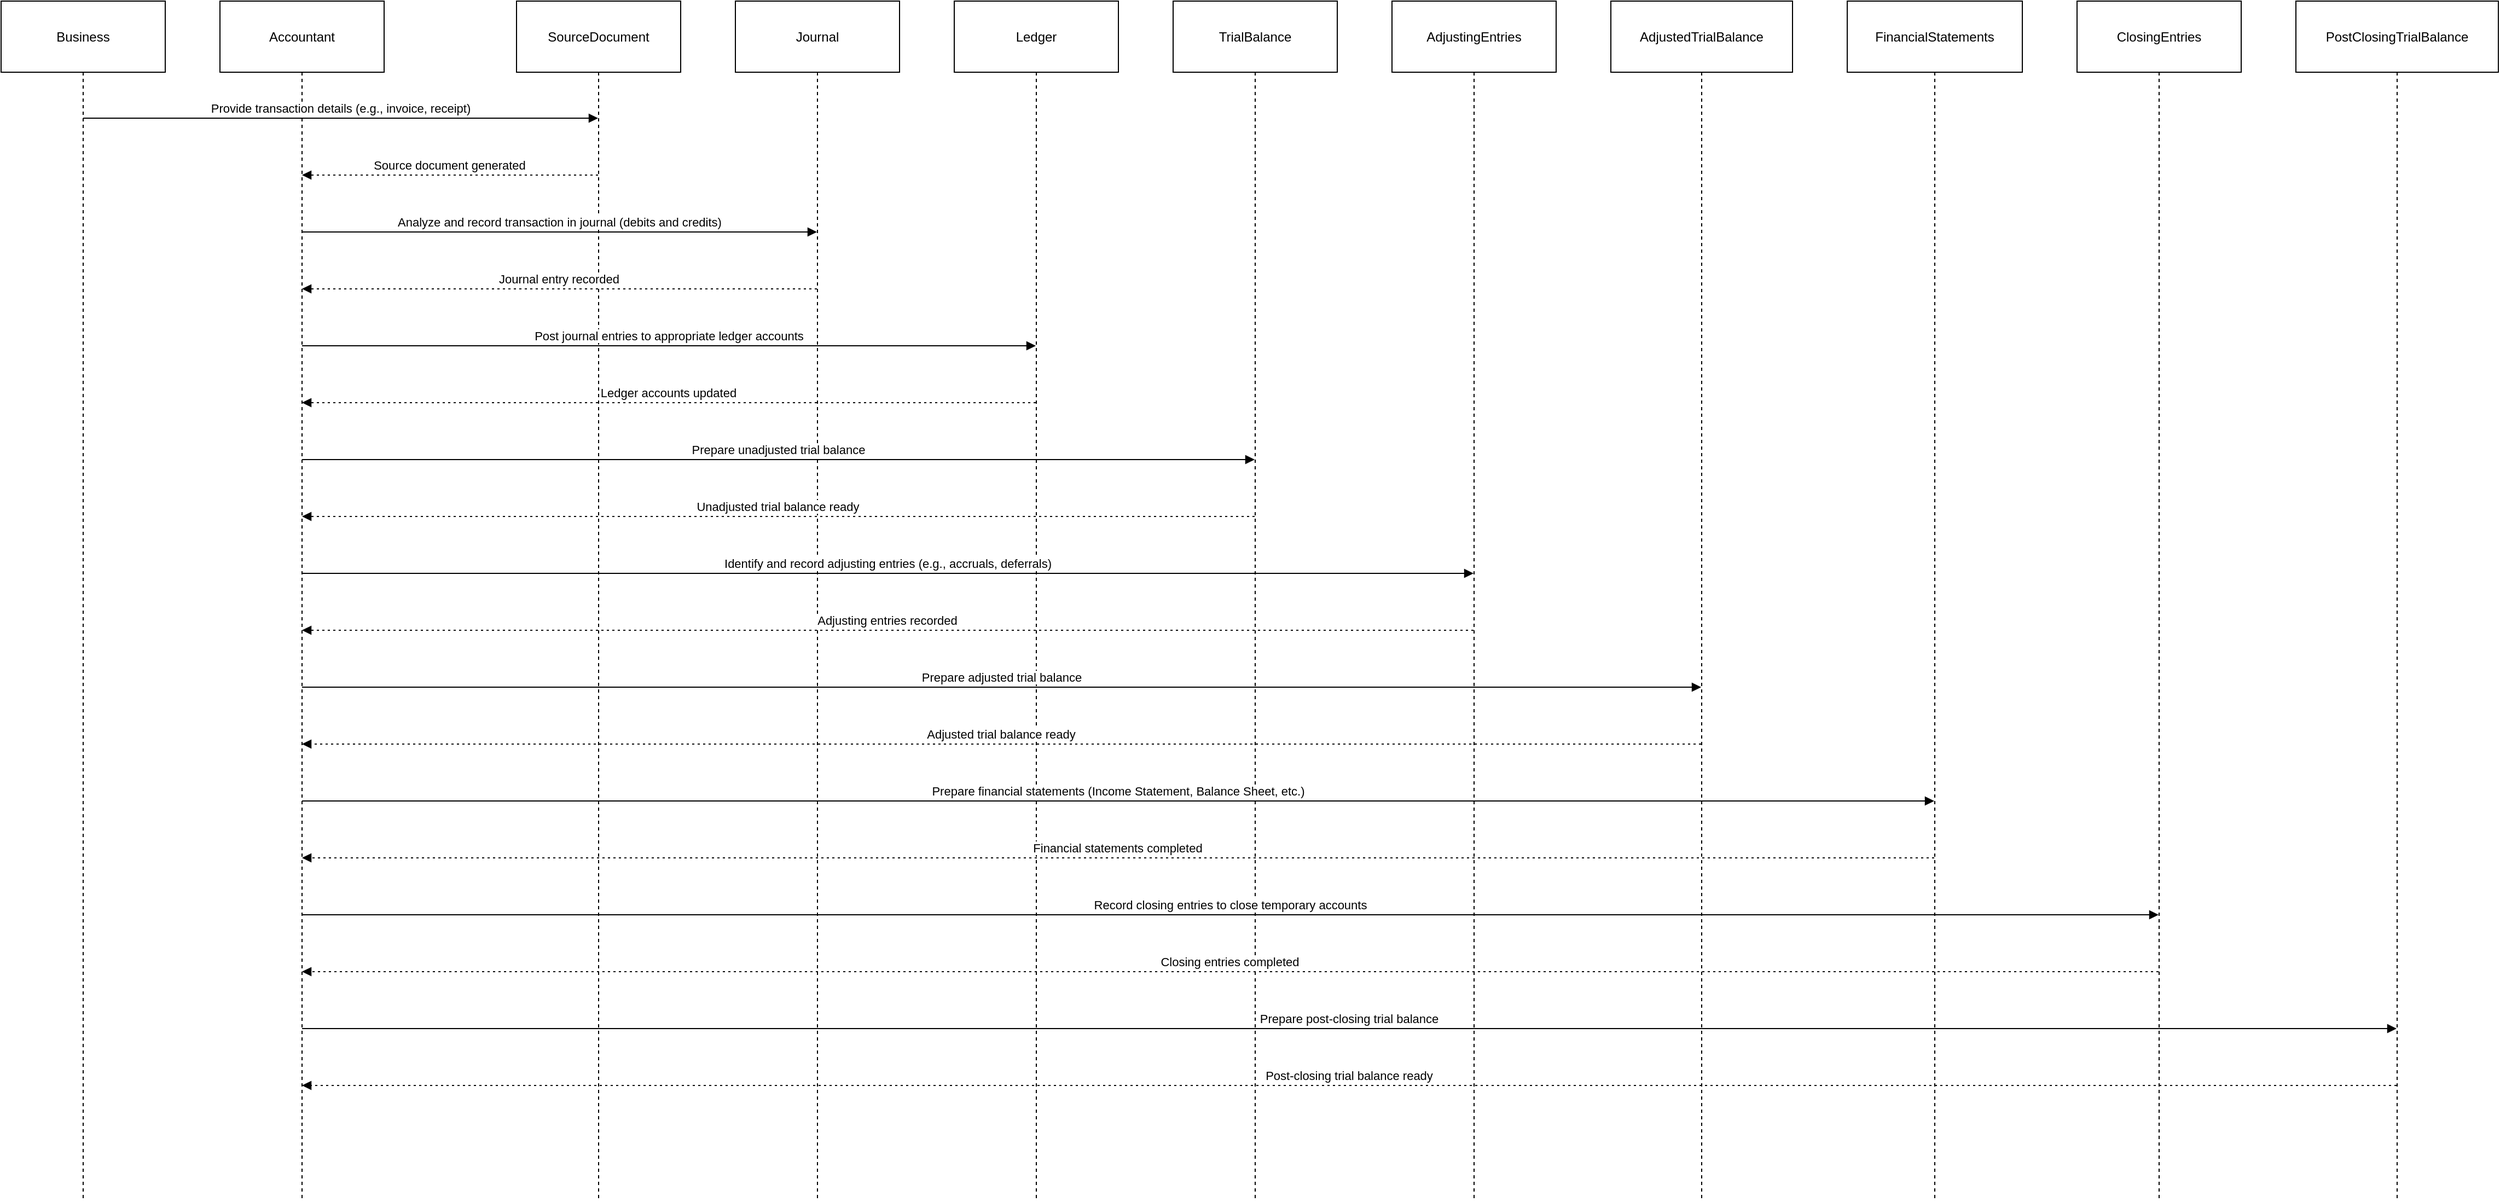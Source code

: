 <mxfile version="24.7.17">
  <diagram name="Halaman-1" id="zoM6gTn-_rXsr2XwCEyh">
    <mxGraphModel grid="1" page="1" gridSize="10" guides="1" tooltips="1" connect="1" arrows="1" fold="1" pageScale="1" pageWidth="827" pageHeight="1169" math="0" shadow="0">
      <root>
        <mxCell id="0" />
        <mxCell id="1" parent="0" />
        <mxCell id="FeUlTEEgX6dd9c3bsokx-1" value="Business" style="shape=umlLifeline;perimeter=lifelinePerimeter;whiteSpace=wrap;container=1;dropTarget=0;collapsible=0;recursiveResize=0;outlineConnect=0;portConstraint=eastwest;newEdgeStyle={&quot;edgeStyle&quot;:&quot;elbowEdgeStyle&quot;,&quot;elbow&quot;:&quot;vertical&quot;,&quot;curved&quot;:0,&quot;rounded&quot;:0};size=65;" vertex="1" parent="1">
          <mxGeometry x="20" y="20" width="150" height="1096" as="geometry" />
        </mxCell>
        <mxCell id="FeUlTEEgX6dd9c3bsokx-2" value="Accountant" style="shape=umlLifeline;perimeter=lifelinePerimeter;whiteSpace=wrap;container=1;dropTarget=0;collapsible=0;recursiveResize=0;outlineConnect=0;portConstraint=eastwest;newEdgeStyle={&quot;edgeStyle&quot;:&quot;elbowEdgeStyle&quot;,&quot;elbow&quot;:&quot;vertical&quot;,&quot;curved&quot;:0,&quot;rounded&quot;:0};size=65;" vertex="1" parent="1">
          <mxGeometry x="220" y="20" width="150" height="1096" as="geometry" />
        </mxCell>
        <mxCell id="FeUlTEEgX6dd9c3bsokx-3" value="SourceDocument" style="shape=umlLifeline;perimeter=lifelinePerimeter;whiteSpace=wrap;container=1;dropTarget=0;collapsible=0;recursiveResize=0;outlineConnect=0;portConstraint=eastwest;newEdgeStyle={&quot;edgeStyle&quot;:&quot;elbowEdgeStyle&quot;,&quot;elbow&quot;:&quot;vertical&quot;,&quot;curved&quot;:0,&quot;rounded&quot;:0};size=65;" vertex="1" parent="1">
          <mxGeometry x="491" y="20" width="150" height="1096" as="geometry" />
        </mxCell>
        <mxCell id="FeUlTEEgX6dd9c3bsokx-4" value="Journal" style="shape=umlLifeline;perimeter=lifelinePerimeter;whiteSpace=wrap;container=1;dropTarget=0;collapsible=0;recursiveResize=0;outlineConnect=0;portConstraint=eastwest;newEdgeStyle={&quot;edgeStyle&quot;:&quot;elbowEdgeStyle&quot;,&quot;elbow&quot;:&quot;vertical&quot;,&quot;curved&quot;:0,&quot;rounded&quot;:0};size=65;" vertex="1" parent="1">
          <mxGeometry x="691" y="20" width="150" height="1096" as="geometry" />
        </mxCell>
        <mxCell id="FeUlTEEgX6dd9c3bsokx-5" value="Ledger" style="shape=umlLifeline;perimeter=lifelinePerimeter;whiteSpace=wrap;container=1;dropTarget=0;collapsible=0;recursiveResize=0;outlineConnect=0;portConstraint=eastwest;newEdgeStyle={&quot;edgeStyle&quot;:&quot;elbowEdgeStyle&quot;,&quot;elbow&quot;:&quot;vertical&quot;,&quot;curved&quot;:0,&quot;rounded&quot;:0};size=65;" vertex="1" parent="1">
          <mxGeometry x="891" y="20" width="150" height="1096" as="geometry" />
        </mxCell>
        <mxCell id="FeUlTEEgX6dd9c3bsokx-6" value="TrialBalance" style="shape=umlLifeline;perimeter=lifelinePerimeter;whiteSpace=wrap;container=1;dropTarget=0;collapsible=0;recursiveResize=0;outlineConnect=0;portConstraint=eastwest;newEdgeStyle={&quot;edgeStyle&quot;:&quot;elbowEdgeStyle&quot;,&quot;elbow&quot;:&quot;vertical&quot;,&quot;curved&quot;:0,&quot;rounded&quot;:0};size=65;" vertex="1" parent="1">
          <mxGeometry x="1091" y="20" width="150" height="1096" as="geometry" />
        </mxCell>
        <mxCell id="FeUlTEEgX6dd9c3bsokx-7" value="AdjustingEntries" style="shape=umlLifeline;perimeter=lifelinePerimeter;whiteSpace=wrap;container=1;dropTarget=0;collapsible=0;recursiveResize=0;outlineConnect=0;portConstraint=eastwest;newEdgeStyle={&quot;edgeStyle&quot;:&quot;elbowEdgeStyle&quot;,&quot;elbow&quot;:&quot;vertical&quot;,&quot;curved&quot;:0,&quot;rounded&quot;:0};size=65;" vertex="1" parent="1">
          <mxGeometry x="1291" y="20" width="150" height="1096" as="geometry" />
        </mxCell>
        <mxCell id="FeUlTEEgX6dd9c3bsokx-8" value="AdjustedTrialBalance" style="shape=umlLifeline;perimeter=lifelinePerimeter;whiteSpace=wrap;container=1;dropTarget=0;collapsible=0;recursiveResize=0;outlineConnect=0;portConstraint=eastwest;newEdgeStyle={&quot;edgeStyle&quot;:&quot;elbowEdgeStyle&quot;,&quot;elbow&quot;:&quot;vertical&quot;,&quot;curved&quot;:0,&quot;rounded&quot;:0};size=65;" vertex="1" parent="1">
          <mxGeometry x="1491" y="20" width="166" height="1096" as="geometry" />
        </mxCell>
        <mxCell id="FeUlTEEgX6dd9c3bsokx-9" value="FinancialStatements" style="shape=umlLifeline;perimeter=lifelinePerimeter;whiteSpace=wrap;container=1;dropTarget=0;collapsible=0;recursiveResize=0;outlineConnect=0;portConstraint=eastwest;newEdgeStyle={&quot;edgeStyle&quot;:&quot;elbowEdgeStyle&quot;,&quot;elbow&quot;:&quot;vertical&quot;,&quot;curved&quot;:0,&quot;rounded&quot;:0};size=65;" vertex="1" parent="1">
          <mxGeometry x="1707" y="20" width="160" height="1096" as="geometry" />
        </mxCell>
        <mxCell id="FeUlTEEgX6dd9c3bsokx-10" value="ClosingEntries" style="shape=umlLifeline;perimeter=lifelinePerimeter;whiteSpace=wrap;container=1;dropTarget=0;collapsible=0;recursiveResize=0;outlineConnect=0;portConstraint=eastwest;newEdgeStyle={&quot;edgeStyle&quot;:&quot;elbowEdgeStyle&quot;,&quot;elbow&quot;:&quot;vertical&quot;,&quot;curved&quot;:0,&quot;rounded&quot;:0};size=65;" vertex="1" parent="1">
          <mxGeometry x="1917" y="20" width="150" height="1096" as="geometry" />
        </mxCell>
        <mxCell id="FeUlTEEgX6dd9c3bsokx-11" value="PostClosingTrialBalance" style="shape=umlLifeline;perimeter=lifelinePerimeter;whiteSpace=wrap;container=1;dropTarget=0;collapsible=0;recursiveResize=0;outlineConnect=0;portConstraint=eastwest;newEdgeStyle={&quot;edgeStyle&quot;:&quot;elbowEdgeStyle&quot;,&quot;elbow&quot;:&quot;vertical&quot;,&quot;curved&quot;:0,&quot;rounded&quot;:0};size=65;" vertex="1" parent="1">
          <mxGeometry x="2117" y="20" width="185" height="1096" as="geometry" />
        </mxCell>
        <mxCell id="FeUlTEEgX6dd9c3bsokx-12" value="Provide transaction details (e.g., invoice, receipt)" style="verticalAlign=bottom;edgeStyle=elbowEdgeStyle;elbow=vertical;curved=0;rounded=0;endArrow=block;" edge="1" parent="1" source="FeUlTEEgX6dd9c3bsokx-1" target="FeUlTEEgX6dd9c3bsokx-3">
          <mxGeometry relative="1" as="geometry">
            <Array as="points">
              <mxPoint x="339" y="127" />
            </Array>
          </mxGeometry>
        </mxCell>
        <mxCell id="FeUlTEEgX6dd9c3bsokx-13" value="Source document generated" style="verticalAlign=bottom;edgeStyle=elbowEdgeStyle;elbow=vertical;curved=0;rounded=0;dashed=1;dashPattern=2 3;endArrow=block;" edge="1" parent="1" source="FeUlTEEgX6dd9c3bsokx-3" target="FeUlTEEgX6dd9c3bsokx-2">
          <mxGeometry relative="1" as="geometry">
            <Array as="points">
              <mxPoint x="442" y="179" />
            </Array>
          </mxGeometry>
        </mxCell>
        <mxCell id="FeUlTEEgX6dd9c3bsokx-14" value="Analyze and record transaction in journal (debits and credits)" style="verticalAlign=bottom;edgeStyle=elbowEdgeStyle;elbow=vertical;curved=0;rounded=0;endArrow=block;" edge="1" parent="1" source="FeUlTEEgX6dd9c3bsokx-2" target="FeUlTEEgX6dd9c3bsokx-4">
          <mxGeometry relative="1" as="geometry">
            <Array as="points">
              <mxPoint x="539" y="231" />
            </Array>
          </mxGeometry>
        </mxCell>
        <mxCell id="FeUlTEEgX6dd9c3bsokx-15" value="Journal entry recorded" style="verticalAlign=bottom;edgeStyle=elbowEdgeStyle;elbow=vertical;curved=0;rounded=0;dashed=1;dashPattern=2 3;endArrow=block;" edge="1" parent="1" source="FeUlTEEgX6dd9c3bsokx-4" target="FeUlTEEgX6dd9c3bsokx-2">
          <mxGeometry relative="1" as="geometry">
            <Array as="points">
              <mxPoint x="542" y="283" />
            </Array>
          </mxGeometry>
        </mxCell>
        <mxCell id="FeUlTEEgX6dd9c3bsokx-16" value="Post journal entries to appropriate ledger accounts" style="verticalAlign=bottom;edgeStyle=elbowEdgeStyle;elbow=vertical;curved=0;rounded=0;endArrow=block;" edge="1" parent="1" source="FeUlTEEgX6dd9c3bsokx-2" target="FeUlTEEgX6dd9c3bsokx-5">
          <mxGeometry relative="1" as="geometry">
            <Array as="points">
              <mxPoint x="639" y="335" />
            </Array>
          </mxGeometry>
        </mxCell>
        <mxCell id="FeUlTEEgX6dd9c3bsokx-17" value="Ledger accounts updated" style="verticalAlign=bottom;edgeStyle=elbowEdgeStyle;elbow=vertical;curved=0;rounded=0;dashed=1;dashPattern=2 3;endArrow=block;" edge="1" parent="1" source="FeUlTEEgX6dd9c3bsokx-5" target="FeUlTEEgX6dd9c3bsokx-2">
          <mxGeometry relative="1" as="geometry">
            <Array as="points">
              <mxPoint x="642" y="387" />
            </Array>
          </mxGeometry>
        </mxCell>
        <mxCell id="FeUlTEEgX6dd9c3bsokx-18" value="Prepare unadjusted trial balance" style="verticalAlign=bottom;edgeStyle=elbowEdgeStyle;elbow=vertical;curved=0;rounded=0;endArrow=block;" edge="1" parent="1" source="FeUlTEEgX6dd9c3bsokx-2" target="FeUlTEEgX6dd9c3bsokx-6">
          <mxGeometry relative="1" as="geometry">
            <Array as="points">
              <mxPoint x="739" y="439" />
            </Array>
          </mxGeometry>
        </mxCell>
        <mxCell id="FeUlTEEgX6dd9c3bsokx-19" value="Unadjusted trial balance ready" style="verticalAlign=bottom;edgeStyle=elbowEdgeStyle;elbow=vertical;curved=0;rounded=0;dashed=1;dashPattern=2 3;endArrow=block;" edge="1" parent="1" source="FeUlTEEgX6dd9c3bsokx-6" target="FeUlTEEgX6dd9c3bsokx-2">
          <mxGeometry relative="1" as="geometry">
            <Array as="points">
              <mxPoint x="742" y="491" />
            </Array>
          </mxGeometry>
        </mxCell>
        <mxCell id="FeUlTEEgX6dd9c3bsokx-20" value="Identify and record adjusting entries (e.g., accruals, deferrals)" style="verticalAlign=bottom;edgeStyle=elbowEdgeStyle;elbow=vertical;curved=0;rounded=0;endArrow=block;" edge="1" parent="1" source="FeUlTEEgX6dd9c3bsokx-2" target="FeUlTEEgX6dd9c3bsokx-7">
          <mxGeometry relative="1" as="geometry">
            <Array as="points">
              <mxPoint x="839" y="543" />
            </Array>
          </mxGeometry>
        </mxCell>
        <mxCell id="FeUlTEEgX6dd9c3bsokx-21" value="Adjusting entries recorded" style="verticalAlign=bottom;edgeStyle=elbowEdgeStyle;elbow=vertical;curved=0;rounded=0;dashed=1;dashPattern=2 3;endArrow=block;" edge="1" parent="1" source="FeUlTEEgX6dd9c3bsokx-7" target="FeUlTEEgX6dd9c3bsokx-2">
          <mxGeometry relative="1" as="geometry">
            <Array as="points">
              <mxPoint x="842" y="595" />
            </Array>
          </mxGeometry>
        </mxCell>
        <mxCell id="FeUlTEEgX6dd9c3bsokx-22" value="Prepare adjusted trial balance" style="verticalAlign=bottom;edgeStyle=elbowEdgeStyle;elbow=vertical;curved=0;rounded=0;endArrow=block;" edge="1" parent="1" source="FeUlTEEgX6dd9c3bsokx-2" target="FeUlTEEgX6dd9c3bsokx-8">
          <mxGeometry relative="1" as="geometry">
            <Array as="points">
              <mxPoint x="943" y="647" />
            </Array>
          </mxGeometry>
        </mxCell>
        <mxCell id="FeUlTEEgX6dd9c3bsokx-23" value="Adjusted trial balance ready" style="verticalAlign=bottom;edgeStyle=elbowEdgeStyle;elbow=vertical;curved=0;rounded=0;dashed=1;dashPattern=2 3;endArrow=block;" edge="1" parent="1" source="FeUlTEEgX6dd9c3bsokx-8" target="FeUlTEEgX6dd9c3bsokx-2">
          <mxGeometry relative="1" as="geometry">
            <Array as="points">
              <mxPoint x="946" y="699" />
            </Array>
          </mxGeometry>
        </mxCell>
        <mxCell id="FeUlTEEgX6dd9c3bsokx-24" value="Prepare financial statements (Income Statement, Balance Sheet, etc.)" style="verticalAlign=bottom;edgeStyle=elbowEdgeStyle;elbow=vertical;curved=0;rounded=0;endArrow=block;" edge="1" parent="1" source="FeUlTEEgX6dd9c3bsokx-2" target="FeUlTEEgX6dd9c3bsokx-9">
          <mxGeometry relative="1" as="geometry">
            <Array as="points">
              <mxPoint x="1050" y="751" />
            </Array>
          </mxGeometry>
        </mxCell>
        <mxCell id="FeUlTEEgX6dd9c3bsokx-25" value="Financial statements completed" style="verticalAlign=bottom;edgeStyle=elbowEdgeStyle;elbow=vertical;curved=0;rounded=0;dashed=1;dashPattern=2 3;endArrow=block;" edge="1" parent="1" source="FeUlTEEgX6dd9c3bsokx-9" target="FeUlTEEgX6dd9c3bsokx-2">
          <mxGeometry relative="1" as="geometry">
            <Array as="points">
              <mxPoint x="1053" y="803" />
            </Array>
          </mxGeometry>
        </mxCell>
        <mxCell id="FeUlTEEgX6dd9c3bsokx-26" value="Record closing entries to close temporary accounts" style="verticalAlign=bottom;edgeStyle=elbowEdgeStyle;elbow=vertical;curved=0;rounded=0;endArrow=block;" edge="1" parent="1" source="FeUlTEEgX6dd9c3bsokx-2" target="FeUlTEEgX6dd9c3bsokx-10">
          <mxGeometry relative="1" as="geometry">
            <Array as="points">
              <mxPoint x="1152" y="855" />
            </Array>
          </mxGeometry>
        </mxCell>
        <mxCell id="FeUlTEEgX6dd9c3bsokx-27" value="Closing entries completed" style="verticalAlign=bottom;edgeStyle=elbowEdgeStyle;elbow=vertical;curved=0;rounded=0;dashed=1;dashPattern=2 3;endArrow=block;" edge="1" parent="1" source="FeUlTEEgX6dd9c3bsokx-10" target="FeUlTEEgX6dd9c3bsokx-2">
          <mxGeometry relative="1" as="geometry">
            <Array as="points">
              <mxPoint x="1155" y="907" />
            </Array>
          </mxGeometry>
        </mxCell>
        <mxCell id="FeUlTEEgX6dd9c3bsokx-28" value="Prepare post-closing trial balance" style="verticalAlign=bottom;edgeStyle=elbowEdgeStyle;elbow=vertical;curved=0;rounded=0;endArrow=block;" edge="1" parent="1" source="FeUlTEEgX6dd9c3bsokx-2" target="FeUlTEEgX6dd9c3bsokx-11">
          <mxGeometry relative="1" as="geometry">
            <Array as="points">
              <mxPoint x="1261" y="959" />
            </Array>
          </mxGeometry>
        </mxCell>
        <mxCell id="FeUlTEEgX6dd9c3bsokx-29" value="Post-closing trial balance ready" style="verticalAlign=bottom;edgeStyle=elbowEdgeStyle;elbow=vertical;curved=0;rounded=0;dashed=1;dashPattern=2 3;endArrow=block;" edge="1" parent="1" source="FeUlTEEgX6dd9c3bsokx-11" target="FeUlTEEgX6dd9c3bsokx-2">
          <mxGeometry relative="1" as="geometry">
            <Array as="points">
              <mxPoint x="1264" y="1011" />
            </Array>
          </mxGeometry>
        </mxCell>
      </root>
    </mxGraphModel>
  </diagram>
</mxfile>

